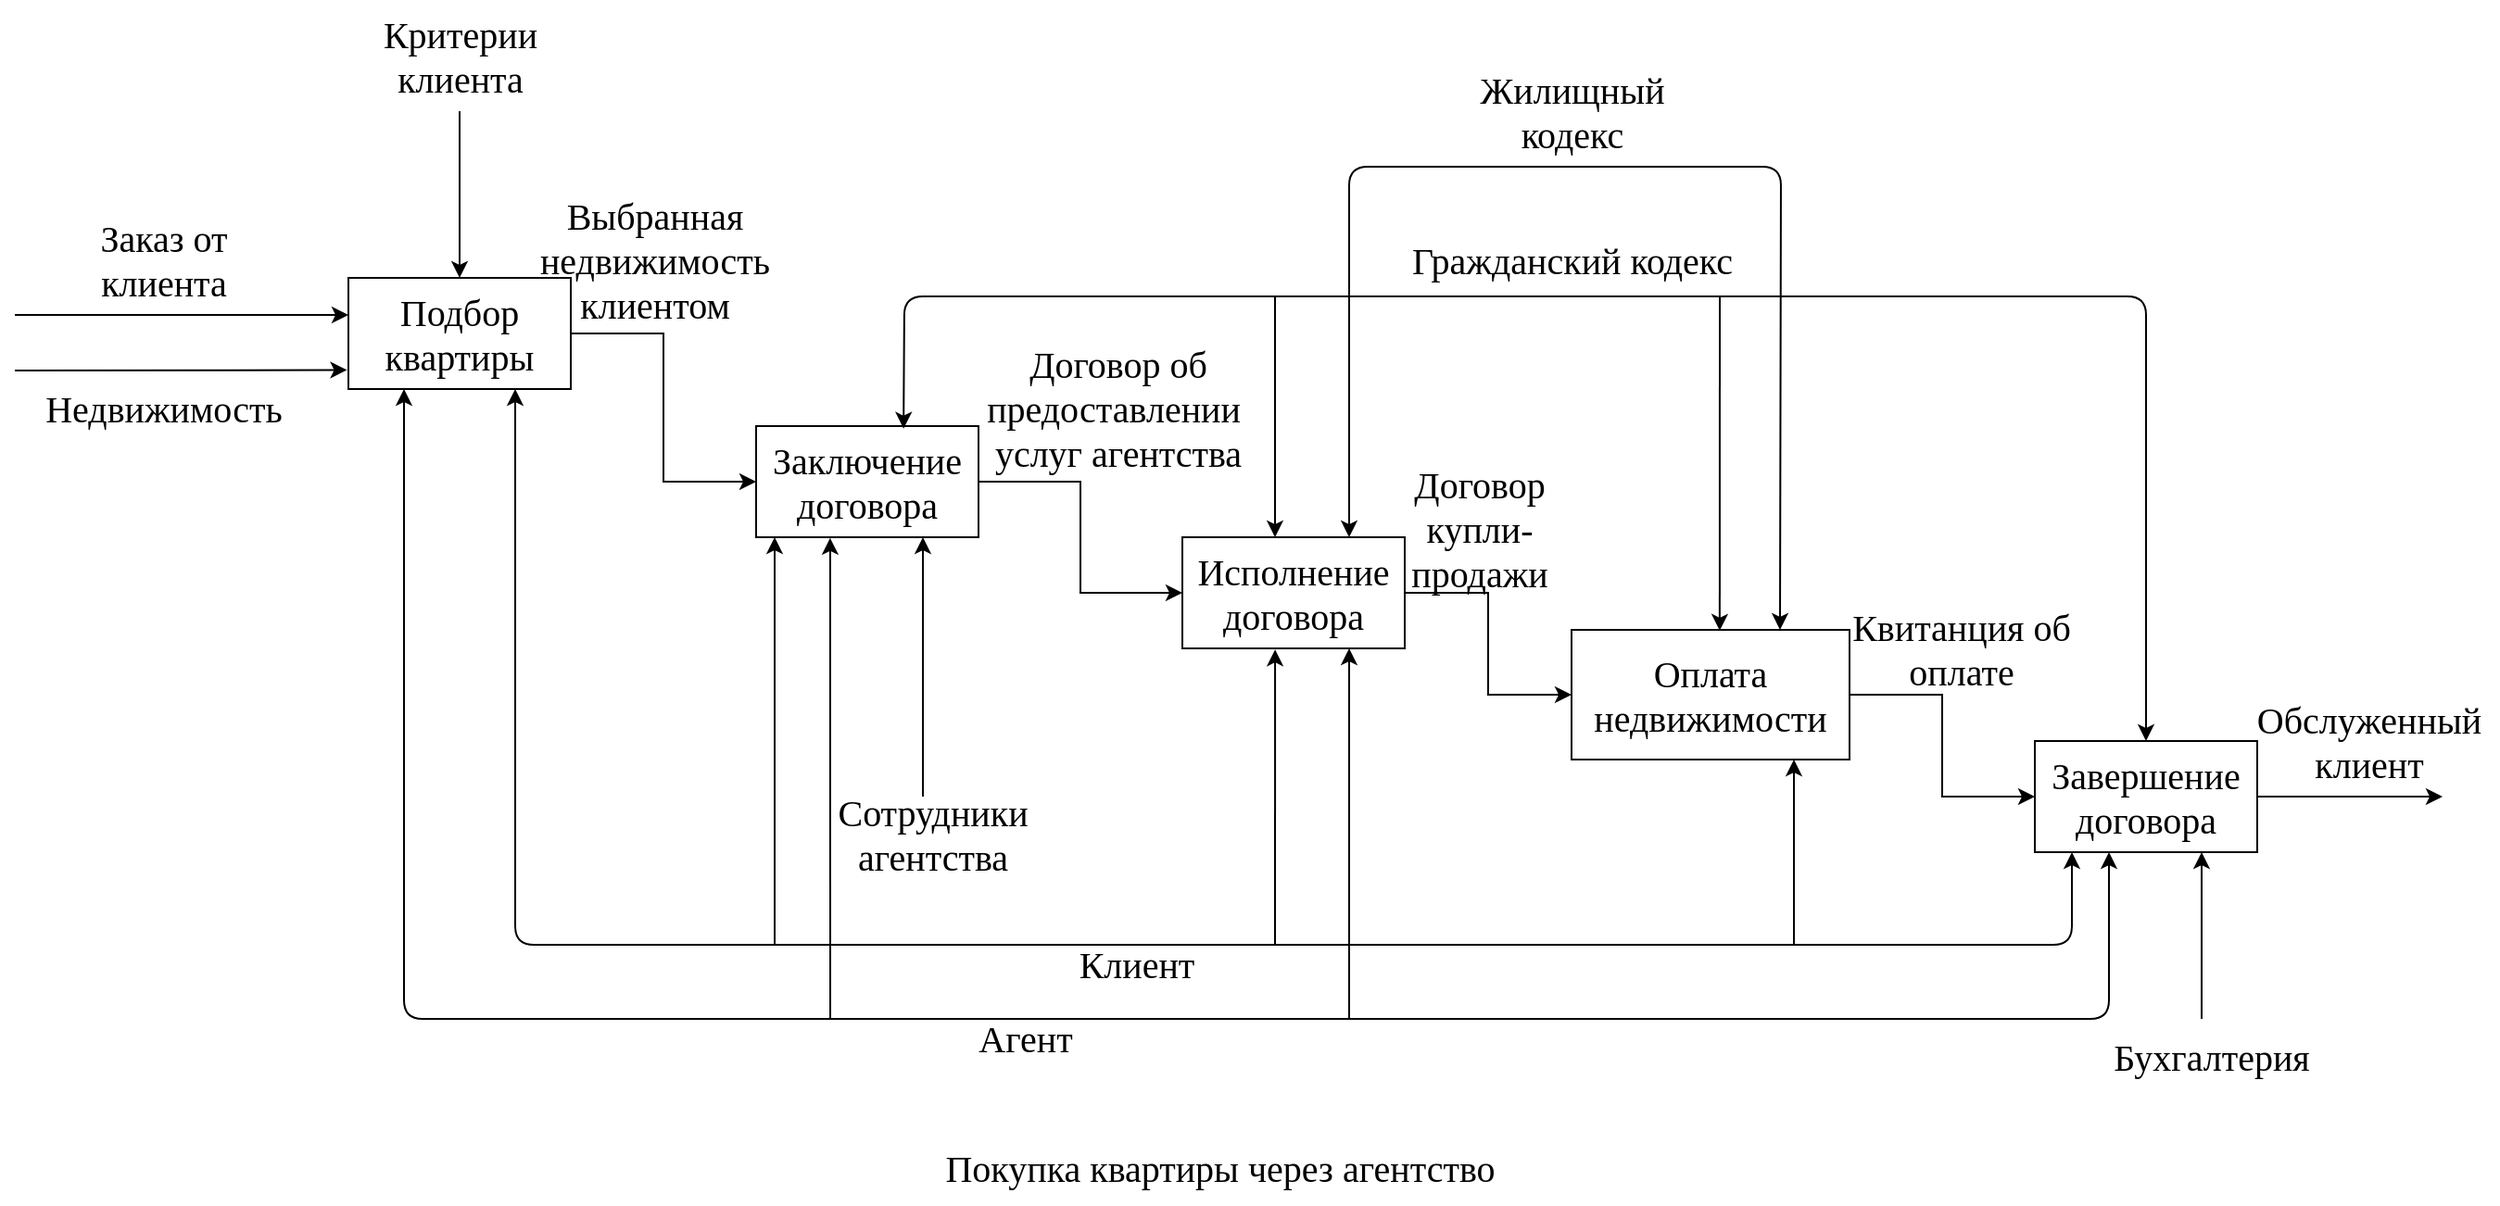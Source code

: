 <mxfile version="20.7.4" type="github">
  <diagram id="6QBFJKfGfvPhzsfbULed" name="Страница 1">
    <mxGraphModel dx="1050" dy="590" grid="1" gridSize="10" guides="1" tooltips="1" connect="1" arrows="1" fold="1" page="1" pageScale="1" pageWidth="4681" pageHeight="3300" math="0" shadow="0">
      <root>
        <mxCell id="0" />
        <mxCell id="1" parent="0" />
        <mxCell id="TJoNifK3SdjGcgdbSncx-8" style="edgeStyle=orthogonalEdgeStyle;rounded=0;orthogonalLoop=1;jettySize=auto;html=1;entryX=0;entryY=0.5;entryDx=0;entryDy=0;fontFamily=Times New Roman;fontSize=20;" parent="1" source="TJoNifK3SdjGcgdbSncx-2" target="TJoNifK3SdjGcgdbSncx-7" edge="1">
          <mxGeometry relative="1" as="geometry" />
        </mxCell>
        <mxCell id="TJoNifK3SdjGcgdbSncx-2" value="Подбор квартиры" style="rounded=0;whiteSpace=wrap;html=1;fontSize=20;fontFamily=Times New Roman;" parent="1" vertex="1">
          <mxGeometry x="580" y="260" width="120" height="60" as="geometry" />
        </mxCell>
        <mxCell id="TJoNifK3SdjGcgdbSncx-3" value="" style="endArrow=classic;html=1;rounded=0;fontFamily=Times New Roman;fontSize=20;" parent="1" edge="1">
          <mxGeometry width="50" height="50" relative="1" as="geometry">
            <mxPoint x="400" y="280" as="sourcePoint" />
            <mxPoint x="580" y="280" as="targetPoint" />
          </mxGeometry>
        </mxCell>
        <mxCell id="TJoNifK3SdjGcgdbSncx-4" value="Заказ от&lt;br&gt;клиента" style="text;html=1;align=center;verticalAlign=middle;resizable=0;points=[];autosize=1;strokeColor=none;fillColor=none;fontSize=20;fontFamily=Times New Roman;" parent="1" vertex="1">
          <mxGeometry x="435" y="220" width="90" height="60" as="geometry" />
        </mxCell>
        <mxCell id="TJoNifK3SdjGcgdbSncx-5" value="" style="endArrow=classic;html=1;rounded=0;fontFamily=Times New Roman;fontSize=20;entryX=-0.006;entryY=0.829;entryDx=0;entryDy=0;entryPerimeter=0;" parent="1" target="TJoNifK3SdjGcgdbSncx-2" edge="1">
          <mxGeometry width="50" height="50" relative="1" as="geometry">
            <mxPoint x="400" y="310" as="sourcePoint" />
            <mxPoint x="620" y="280" as="targetPoint" />
          </mxGeometry>
        </mxCell>
        <mxCell id="TJoNifK3SdjGcgdbSncx-6" value="Недвижимость" style="text;html=1;align=center;verticalAlign=middle;resizable=0;points=[];autosize=1;strokeColor=none;fillColor=none;fontSize=20;fontFamily=Times New Roman;" parent="1" vertex="1">
          <mxGeometry x="405" y="310" width="150" height="40" as="geometry" />
        </mxCell>
        <mxCell id="TJoNifK3SdjGcgdbSncx-18" style="edgeStyle=orthogonalEdgeStyle;rounded=0;orthogonalLoop=1;jettySize=auto;html=1;entryX=0;entryY=0.5;entryDx=0;entryDy=0;fontFamily=Times New Roman;fontSize=20;" parent="1" source="TJoNifK3SdjGcgdbSncx-7" target="TJoNifK3SdjGcgdbSncx-17" edge="1">
          <mxGeometry relative="1" as="geometry" />
        </mxCell>
        <mxCell id="TJoNifK3SdjGcgdbSncx-7" value="Заключение договора" style="rounded=0;whiteSpace=wrap;html=1;fontFamily=Times New Roman;fontSize=20;" parent="1" vertex="1">
          <mxGeometry x="800" y="340" width="120" height="60" as="geometry" />
        </mxCell>
        <mxCell id="TJoNifK3SdjGcgdbSncx-9" value="Выбранная &lt;br&gt;недвижимость &lt;br&gt;клиентом" style="text;html=1;align=center;verticalAlign=middle;resizable=0;points=[];autosize=1;strokeColor=none;fillColor=none;fontSize=20;fontFamily=Times New Roman;" parent="1" vertex="1">
          <mxGeometry x="670" y="205" width="150" height="90" as="geometry" />
        </mxCell>
        <mxCell id="TJoNifK3SdjGcgdbSncx-11" value="" style="endArrow=classic;html=1;rounded=1;fontFamily=Times New Roman;fontSize=20;entryX=0.663;entryY=0.023;entryDx=0;entryDy=0;entryPerimeter=0;exitX=0.5;exitY=0;exitDx=0;exitDy=0;startArrow=classic;startFill=1;" parent="1" source="TJoNifK3SdjGcgdbSncx-26" target="TJoNifK3SdjGcgdbSncx-7" edge="1">
          <mxGeometry width="50" height="50" relative="1" as="geometry">
            <mxPoint x="880" y="200" as="sourcePoint" />
            <mxPoint x="870" y="330" as="targetPoint" />
            <Array as="points">
              <mxPoint x="1550" y="270" />
              <mxPoint x="880" y="270" />
            </Array>
          </mxGeometry>
        </mxCell>
        <mxCell id="TJoNifK3SdjGcgdbSncx-12" value="Гражданский кодекс" style="text;html=1;align=center;verticalAlign=middle;resizable=0;points=[];autosize=1;strokeColor=none;fillColor=none;fontSize=20;fontFamily=Times New Roman;" parent="1" vertex="1">
          <mxGeometry x="1140" y="230" width="200" height="40" as="geometry" />
        </mxCell>
        <mxCell id="TJoNifK3SdjGcgdbSncx-15" value="" style="endArrow=classic;html=1;rounded=0;fontFamily=Times New Roman;fontSize=20;entryX=0.75;entryY=1;entryDx=0;entryDy=0;" parent="1" target="TJoNifK3SdjGcgdbSncx-7" edge="1">
          <mxGeometry width="50" height="50" relative="1" as="geometry">
            <mxPoint x="890" y="540" as="sourcePoint" />
            <mxPoint x="840" y="380" as="targetPoint" />
          </mxGeometry>
        </mxCell>
        <mxCell id="TJoNifK3SdjGcgdbSncx-16" value="Сотрудники &lt;br&gt;агентства" style="text;html=1;align=center;verticalAlign=middle;resizable=0;points=[];autosize=1;strokeColor=none;fillColor=none;fontSize=20;fontFamily=Times New Roman;" parent="1" vertex="1">
          <mxGeometry x="830" y="530" width="130" height="60" as="geometry" />
        </mxCell>
        <mxCell id="TJoNifK3SdjGcgdbSncx-25" style="edgeStyle=orthogonalEdgeStyle;rounded=0;orthogonalLoop=1;jettySize=auto;html=1;entryX=0;entryY=0.5;entryDx=0;entryDy=0;fontFamily=Times New Roman;fontSize=20;" parent="1" source="TJoNifK3SdjGcgdbSncx-17" target="TJoNifK3SdjGcgdbSncx-24" edge="1">
          <mxGeometry relative="1" as="geometry" />
        </mxCell>
        <mxCell id="TJoNifK3SdjGcgdbSncx-17" value="Исполнение договора" style="rounded=0;whiteSpace=wrap;html=1;fontFamily=Times New Roman;fontSize=20;" parent="1" vertex="1">
          <mxGeometry x="1030" y="400" width="120" height="60" as="geometry" />
        </mxCell>
        <mxCell id="TJoNifK3SdjGcgdbSncx-22" value="Договор &lt;br&gt;купли-&lt;br&gt;продажи" style="text;html=1;align=center;verticalAlign=middle;resizable=0;points=[];autosize=1;strokeColor=none;fillColor=none;fontSize=20;fontFamily=Times New Roman;" parent="1" vertex="1">
          <mxGeometry x="1140" y="350" width="100" height="90" as="geometry" />
        </mxCell>
        <mxCell id="TJoNifK3SdjGcgdbSncx-27" style="edgeStyle=orthogonalEdgeStyle;rounded=0;orthogonalLoop=1;jettySize=auto;html=1;entryX=0;entryY=0.5;entryDx=0;entryDy=0;fontFamily=Times New Roman;fontSize=20;" parent="1" source="TJoNifK3SdjGcgdbSncx-24" target="TJoNifK3SdjGcgdbSncx-26" edge="1">
          <mxGeometry relative="1" as="geometry" />
        </mxCell>
        <mxCell id="TJoNifK3SdjGcgdbSncx-24" value="Оплата&lt;br&gt;недвижимости" style="rounded=0;whiteSpace=wrap;html=1;fontFamily=Times New Roman;fontSize=20;" parent="1" vertex="1">
          <mxGeometry x="1240" y="450" width="150" height="70" as="geometry" />
        </mxCell>
        <mxCell id="TJoNifK3SdjGcgdbSncx-26" value="Завершение договора" style="rounded=0;whiteSpace=wrap;html=1;fontFamily=Times New Roman;fontSize=20;" parent="1" vertex="1">
          <mxGeometry x="1490" y="510" width="120" height="60" as="geometry" />
        </mxCell>
        <mxCell id="TJoNifK3SdjGcgdbSncx-33" value="" style="endArrow=classic;html=1;rounded=0;fontFamily=Times New Roman;fontSize=20;entryX=0.75;entryY=1;entryDx=0;entryDy=0;" parent="1" target="TJoNifK3SdjGcgdbSncx-26" edge="1">
          <mxGeometry width="50" height="50" relative="1" as="geometry">
            <mxPoint x="1580" y="660" as="sourcePoint" />
            <mxPoint x="1180" y="570" as="targetPoint" />
          </mxGeometry>
        </mxCell>
        <mxCell id="TJoNifK3SdjGcgdbSncx-34" value="Бухгалтерия" style="text;html=1;align=center;verticalAlign=middle;resizable=0;points=[];autosize=1;strokeColor=none;fillColor=none;fontSize=20;fontFamily=Times New Roman;" parent="1" vertex="1">
          <mxGeometry x="1520" y="660" width="130" height="40" as="geometry" />
        </mxCell>
        <mxCell id="TJoNifK3SdjGcgdbSncx-35" value="" style="endArrow=classic;html=1;rounded=0;fontFamily=Times New Roman;fontSize=20;exitX=1;exitY=0.5;exitDx=0;exitDy=0;" parent="1" source="TJoNifK3SdjGcgdbSncx-26" edge="1">
          <mxGeometry width="50" height="50" relative="1" as="geometry">
            <mxPoint x="1440" y="640" as="sourcePoint" />
            <mxPoint x="1710" y="540" as="targetPoint" />
          </mxGeometry>
        </mxCell>
        <mxCell id="TJoNifK3SdjGcgdbSncx-36" value="Обслуженный &lt;br&gt;клиент" style="text;html=1;align=center;verticalAlign=middle;resizable=0;points=[];autosize=1;strokeColor=none;fillColor=none;fontSize=20;fontFamily=Times New Roman;" parent="1" vertex="1">
          <mxGeometry x="1600" y="480" width="140" height="60" as="geometry" />
        </mxCell>
        <mxCell id="TJoNifK3SdjGcgdbSncx-37" value="" style="endArrow=classic;html=1;rounded=1;fontFamily=Times New Roman;fontSize=20;" parent="1" edge="1">
          <mxGeometry width="50" height="50" relative="1" as="geometry">
            <mxPoint x="1080" y="270" as="sourcePoint" />
            <mxPoint x="1080" y="400" as="targetPoint" />
          </mxGeometry>
        </mxCell>
        <mxCell id="TJoNifK3SdjGcgdbSncx-38" value="" style="endArrow=classic;html=1;rounded=1;fontFamily=Times New Roman;fontSize=20;entryX=0.533;entryY=0.006;entryDx=0;entryDy=0;entryPerimeter=0;" parent="1" target="TJoNifK3SdjGcgdbSncx-24" edge="1">
          <mxGeometry width="50" height="50" relative="1" as="geometry">
            <mxPoint x="1320" y="270" as="sourcePoint" />
            <mxPoint x="1260" y="360" as="targetPoint" />
          </mxGeometry>
        </mxCell>
        <mxCell id="TJoNifK3SdjGcgdbSncx-47" value="Квитанция об &lt;br&gt;оплате" style="text;html=1;align=center;verticalAlign=middle;resizable=0;points=[];autosize=1;strokeColor=none;fillColor=none;fontSize=20;fontFamily=Times New Roman;" parent="1" vertex="1">
          <mxGeometry x="1380" y="430" width="140" height="60" as="geometry" />
        </mxCell>
        <mxCell id="TJoNifK3SdjGcgdbSncx-48" value="Договор об&lt;br&gt;предоставлении&amp;nbsp;&lt;br&gt;услуг агентства" style="text;html=1;align=center;verticalAlign=middle;resizable=0;points=[];autosize=1;strokeColor=none;fillColor=none;fontSize=20;fontFamily=Times New Roman;" parent="1" vertex="1">
          <mxGeometry x="910" y="285" width="170" height="90" as="geometry" />
        </mxCell>
        <mxCell id="TJoNifK3SdjGcgdbSncx-51" value="" style="endArrow=classic;html=1;rounded=0;fontFamily=Times New Roman;fontSize=20;entryX=0.5;entryY=0;entryDx=0;entryDy=0;" parent="1" target="TJoNifK3SdjGcgdbSncx-2" edge="1">
          <mxGeometry width="50" height="50" relative="1" as="geometry">
            <mxPoint x="640" y="170" as="sourcePoint" />
            <mxPoint x="1160" y="440" as="targetPoint" />
          </mxGeometry>
        </mxCell>
        <mxCell id="TJoNifK3SdjGcgdbSncx-52" value="Критерии&lt;br&gt;клиента" style="text;html=1;align=center;verticalAlign=middle;resizable=0;points=[];autosize=1;strokeColor=none;fillColor=none;fontSize=20;fontFamily=Times New Roman;" parent="1" vertex="1">
          <mxGeometry x="585" y="110" width="110" height="60" as="geometry" />
        </mxCell>
        <mxCell id="TJoNifK3SdjGcgdbSncx-53" value="" style="endArrow=classic;html=1;rounded=1;fontFamily=Times New Roman;fontSize=20;entryX=0.75;entryY=1;entryDx=0;entryDy=0;startArrow=classic;startFill=1;" parent="1" target="TJoNifK3SdjGcgdbSncx-2" edge="1">
          <mxGeometry width="50" height="50" relative="1" as="geometry">
            <mxPoint x="1510" y="570" as="sourcePoint" />
            <mxPoint x="1210" y="460" as="targetPoint" />
            <Array as="points">
              <mxPoint x="1510" y="620" />
              <mxPoint x="670" y="620" />
            </Array>
          </mxGeometry>
        </mxCell>
        <mxCell id="TJoNifK3SdjGcgdbSncx-54" value="Клиент" style="text;html=1;align=center;verticalAlign=middle;resizable=0;points=[];autosize=1;strokeColor=none;fillColor=none;fontSize=20;fontFamily=Times New Roman;" parent="1" vertex="1">
          <mxGeometry x="960" y="610" width="90" height="40" as="geometry" />
        </mxCell>
        <mxCell id="TJoNifK3SdjGcgdbSncx-55" value="" style="endArrow=classic;html=1;rounded=1;fontFamily=Times New Roman;fontSize=20;entryX=0.25;entryY=1;entryDx=0;entryDy=0;startArrow=classic;startFill=1;" parent="1" target="TJoNifK3SdjGcgdbSncx-2" edge="1">
          <mxGeometry width="50" height="50" relative="1" as="geometry">
            <mxPoint x="1530" y="570" as="sourcePoint" />
            <mxPoint x="1060" y="490" as="targetPoint" />
            <Array as="points">
              <mxPoint x="1530" y="660" />
              <mxPoint x="1353" y="660" />
              <mxPoint x="610" y="660" />
            </Array>
          </mxGeometry>
        </mxCell>
        <mxCell id="TJoNifK3SdjGcgdbSncx-56" value="Агент" style="text;html=1;align=center;verticalAlign=middle;resizable=0;points=[];autosize=1;strokeColor=none;fillColor=none;fontSize=20;fontFamily=Times New Roman;" parent="1" vertex="1">
          <mxGeometry x="910" y="650" width="70" height="40" as="geometry" />
        </mxCell>
        <mxCell id="TJoNifK3SdjGcgdbSncx-57" value="" style="endArrow=classic;html=1;rounded=1;fontFamily=Times New Roman;fontSize=20;entryX=0.333;entryY=1.007;entryDx=0;entryDy=0;entryPerimeter=0;" parent="1" target="TJoNifK3SdjGcgdbSncx-7" edge="1">
          <mxGeometry width="50" height="50" relative="1" as="geometry">
            <mxPoint x="840" y="660" as="sourcePoint" />
            <mxPoint x="1060" y="490" as="targetPoint" />
          </mxGeometry>
        </mxCell>
        <mxCell id="TJoNifK3SdjGcgdbSncx-58" value="" style="endArrow=classic;html=1;rounded=1;fontFamily=Times New Roman;fontSize=20;entryX=0.75;entryY=1;entryDx=0;entryDy=0;" parent="1" target="TJoNifK3SdjGcgdbSncx-17" edge="1">
          <mxGeometry width="50" height="50" relative="1" as="geometry">
            <mxPoint x="1120" y="660" as="sourcePoint" />
            <mxPoint x="1140" y="510" as="targetPoint" />
          </mxGeometry>
        </mxCell>
        <mxCell id="TJoNifK3SdjGcgdbSncx-59" value="" style="endArrow=classic;html=1;rounded=1;fontFamily=Times New Roman;fontSize=20;entryX=0.417;entryY=1.01;entryDx=0;entryDy=0;entryPerimeter=0;" parent="1" target="TJoNifK3SdjGcgdbSncx-17" edge="1">
          <mxGeometry width="50" height="50" relative="1" as="geometry">
            <mxPoint x="1080" y="620" as="sourcePoint" />
            <mxPoint x="1080" y="480" as="targetPoint" />
          </mxGeometry>
        </mxCell>
        <mxCell id="uGJjq6CHK6aIpZQMWzKa-2" value="&lt;font face=&quot;Times New Roman&quot; style=&quot;font-size: 20px;&quot;&gt;Покупка квартиры через агентство&lt;/font&gt;" style="text;html=1;align=center;verticalAlign=middle;resizable=0;points=[];autosize=1;strokeColor=none;fillColor=none;" parent="1" vertex="1">
          <mxGeometry x="890" y="720" width="320" height="40" as="geometry" />
        </mxCell>
        <mxCell id="uGJjq6CHK6aIpZQMWzKa-3" value="" style="endArrow=classic;html=1;rounded=0;fontFamily=Times New Roman;fontSize=20;" parent="1" edge="1">
          <mxGeometry width="50" height="50" relative="1" as="geometry">
            <mxPoint x="810" y="620" as="sourcePoint" />
            <mxPoint x="810" y="400" as="targetPoint" />
          </mxGeometry>
        </mxCell>
        <mxCell id="uGJjq6CHK6aIpZQMWzKa-5" value="" style="endArrow=classic;html=1;rounded=1;fontFamily=Times New Roman;fontSize=20;" parent="1" edge="1">
          <mxGeometry width="50" height="50" relative="1" as="geometry">
            <mxPoint x="1360" y="620" as="sourcePoint" />
            <mxPoint x="1360" y="520" as="targetPoint" />
          </mxGeometry>
        </mxCell>
        <mxCell id="J-ogl4SvQgrz9qunAJMZ-1" value="" style="endArrow=classic;html=1;rounded=1;entryX=0.75;entryY=0;entryDx=0;entryDy=0;exitX=0.75;exitY=0;exitDx=0;exitDy=0;startArrow=classic;startFill=1;" parent="1" source="TJoNifK3SdjGcgdbSncx-17" target="TJoNifK3SdjGcgdbSncx-24" edge="1">
          <mxGeometry width="50" height="50" relative="1" as="geometry">
            <mxPoint x="1350" y="200" as="sourcePoint" />
            <mxPoint x="1210" y="420" as="targetPoint" />
            <Array as="points">
              <mxPoint x="1120" y="200" />
              <mxPoint x="1353" y="200" />
            </Array>
          </mxGeometry>
        </mxCell>
        <mxCell id="J-ogl4SvQgrz9qunAJMZ-2" value="Жилищный&lt;br style=&quot;font-size: 20px;&quot;&gt;кодекс" style="text;html=1;align=center;verticalAlign=middle;resizable=0;points=[];autosize=1;strokeColor=none;fillColor=none;fontSize=20;fontFamily=Times New Roman;" parent="1" vertex="1">
          <mxGeometry x="1180" y="140" width="120" height="60" as="geometry" />
        </mxCell>
      </root>
    </mxGraphModel>
  </diagram>
</mxfile>
